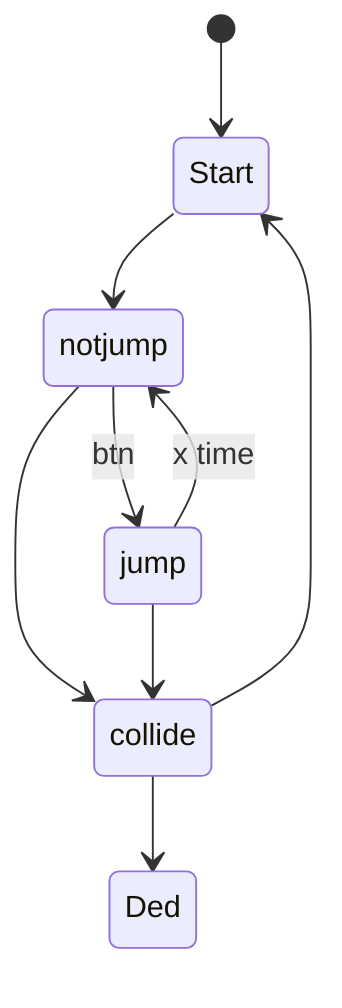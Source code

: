 stateDiagram
    [*] --> Start
    %%Background/pipes etc start moving

    Start --> notjump
    notjump --> jump : btn
    jump --> notjump : x time

    notjump --> collide
    jump --> collide

    collide --> Start
    collide --> Ded

    jump

    notjump

    collide